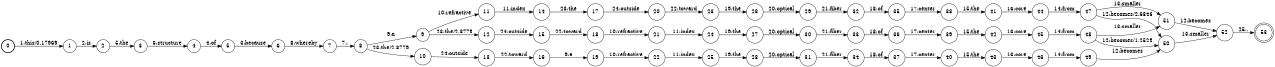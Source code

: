 digraph FST {
rankdir = LR;
size = "8.5,11";
label = "";
center = 1;
orientation = Portrait;
ranksep = "0.4";
nodesep = "0.25";
0 [label = "0", shape = circle, style = bold, fontsize = 14]
	0 -> 1 [label = "1:this/0.17969", fontsize = 14];
1 [label = "1", shape = circle, style = solid, fontsize = 14]
	1 -> 2 [label = "2:is", fontsize = 14];
2 [label = "2", shape = circle, style = solid, fontsize = 14]
	2 -> 3 [label = "5:the", fontsize = 14];
3 [label = "3", shape = circle, style = solid, fontsize = 14]
	3 -> 4 [label = "6:structure", fontsize = 14];
4 [label = "4", shape = circle, style = solid, fontsize = 14]
	4 -> 5 [label = "4:of", fontsize = 14];
5 [label = "5", shape = circle, style = solid, fontsize = 14]
	5 -> 6 [label = "3:because", fontsize = 14];
6 [label = "6", shape = circle, style = solid, fontsize = 14]
	6 -> 7 [label = "8:whereby", fontsize = 14];
7 [label = "7", shape = circle, style = solid, fontsize = 14]
	7 -> 8 [label = "7:,", fontsize = 14];
8 [label = "8", shape = circle, style = solid, fontsize = 14]
	8 -> 10 [label = "23:the/2.8779", fontsize = 14];
	8 -> 9 [label = "9:a", fontsize = 14];
9 [label = "9", shape = circle, style = solid, fontsize = 14]
	9 -> 12 [label = "23:the/2.8779", fontsize = 14];
	9 -> 11 [label = "10:refractive", fontsize = 14];
10 [label = "10", shape = circle, style = solid, fontsize = 14]
	10 -> 13 [label = "24:outside", fontsize = 14];
11 [label = "11", shape = circle, style = solid, fontsize = 14]
	11 -> 14 [label = "11:index", fontsize = 14];
12 [label = "12", shape = circle, style = solid, fontsize = 14]
	12 -> 15 [label = "24:outside", fontsize = 14];
13 [label = "13", shape = circle, style = solid, fontsize = 14]
	13 -> 16 [label = "22:toward", fontsize = 14];
14 [label = "14", shape = circle, style = solid, fontsize = 14]
	14 -> 17 [label = "23:the", fontsize = 14];
15 [label = "15", shape = circle, style = solid, fontsize = 14]
	15 -> 18 [label = "22:toward", fontsize = 14];
16 [label = "16", shape = circle, style = solid, fontsize = 14]
	16 -> 19 [label = "9:a", fontsize = 14];
17 [label = "17", shape = circle, style = solid, fontsize = 14]
	17 -> 20 [label = "24:outside", fontsize = 14];
18 [label = "18", shape = circle, style = solid, fontsize = 14]
	18 -> 21 [label = "10:refractive", fontsize = 14];
19 [label = "19", shape = circle, style = solid, fontsize = 14]
	19 -> 22 [label = "10:refractive", fontsize = 14];
20 [label = "20", shape = circle, style = solid, fontsize = 14]
	20 -> 23 [label = "22:toward", fontsize = 14];
21 [label = "21", shape = circle, style = solid, fontsize = 14]
	21 -> 24 [label = "11:index", fontsize = 14];
22 [label = "22", shape = circle, style = solid, fontsize = 14]
	22 -> 25 [label = "11:index", fontsize = 14];
23 [label = "23", shape = circle, style = solid, fontsize = 14]
	23 -> 26 [label = "19:the", fontsize = 14];
24 [label = "24", shape = circle, style = solid, fontsize = 14]
	24 -> 27 [label = "19:the", fontsize = 14];
25 [label = "25", shape = circle, style = solid, fontsize = 14]
	25 -> 28 [label = "19:the", fontsize = 14];
26 [label = "26", shape = circle, style = solid, fontsize = 14]
	26 -> 29 [label = "20:optical", fontsize = 14];
27 [label = "27", shape = circle, style = solid, fontsize = 14]
	27 -> 30 [label = "20:optical", fontsize = 14];
28 [label = "28", shape = circle, style = solid, fontsize = 14]
	28 -> 31 [label = "20:optical", fontsize = 14];
29 [label = "29", shape = circle, style = solid, fontsize = 14]
	29 -> 32 [label = "21:fiber", fontsize = 14];
30 [label = "30", shape = circle, style = solid, fontsize = 14]
	30 -> 33 [label = "21:fiber", fontsize = 14];
31 [label = "31", shape = circle, style = solid, fontsize = 14]
	31 -> 34 [label = "21:fiber", fontsize = 14];
32 [label = "32", shape = circle, style = solid, fontsize = 14]
	32 -> 35 [label = "18:of", fontsize = 14];
33 [label = "33", shape = circle, style = solid, fontsize = 14]
	33 -> 36 [label = "18:of", fontsize = 14];
34 [label = "34", shape = circle, style = solid, fontsize = 14]
	34 -> 37 [label = "18:of", fontsize = 14];
35 [label = "35", shape = circle, style = solid, fontsize = 14]
	35 -> 38 [label = "17:center", fontsize = 14];
36 [label = "36", shape = circle, style = solid, fontsize = 14]
	36 -> 39 [label = "17:center", fontsize = 14];
37 [label = "37", shape = circle, style = solid, fontsize = 14]
	37 -> 40 [label = "17:center", fontsize = 14];
38 [label = "38", shape = circle, style = solid, fontsize = 14]
	38 -> 41 [label = "15:the", fontsize = 14];
39 [label = "39", shape = circle, style = solid, fontsize = 14]
	39 -> 42 [label = "15:the", fontsize = 14];
40 [label = "40", shape = circle, style = solid, fontsize = 14]
	40 -> 43 [label = "15:the", fontsize = 14];
41 [label = "41", shape = circle, style = solid, fontsize = 14]
	41 -> 44 [label = "16:core", fontsize = 14];
42 [label = "42", shape = circle, style = solid, fontsize = 14]
	42 -> 45 [label = "16:core", fontsize = 14];
43 [label = "43", shape = circle, style = solid, fontsize = 14]
	43 -> 46 [label = "16:core", fontsize = 14];
44 [label = "44", shape = circle, style = solid, fontsize = 14]
	44 -> 47 [label = "14:from", fontsize = 14];
45 [label = "45", shape = circle, style = solid, fontsize = 14]
	45 -> 48 [label = "14:from", fontsize = 14];
46 [label = "46", shape = circle, style = solid, fontsize = 14]
	46 -> 49 [label = "14:from", fontsize = 14];
47 [label = "47", shape = circle, style = solid, fontsize = 14]
	47 -> 50 [label = "12:becomes/2.6846", fontsize = 14];
	47 -> 51 [label = "13:smaller", fontsize = 14];
48 [label = "48", shape = circle, style = solid, fontsize = 14]
	48 -> 50 [label = "12:becomes/1.2529", fontsize = 14];
	48 -> 51 [label = "13:smaller", fontsize = 14];
49 [label = "49", shape = circle, style = solid, fontsize = 14]
	49 -> 50 [label = "12:becomes", fontsize = 14];
50 [label = "50", shape = circle, style = solid, fontsize = 14]
	50 -> 52 [label = "13:smaller", fontsize = 14];
51 [label = "51", shape = circle, style = solid, fontsize = 14]
	51 -> 52 [label = "12:becomes", fontsize = 14];
52 [label = "52", shape = circle, style = solid, fontsize = 14]
	52 -> 53 [label = "25:.", fontsize = 14];
53 [label = "53", shape = doublecircle, style = solid, fontsize = 14]
}
